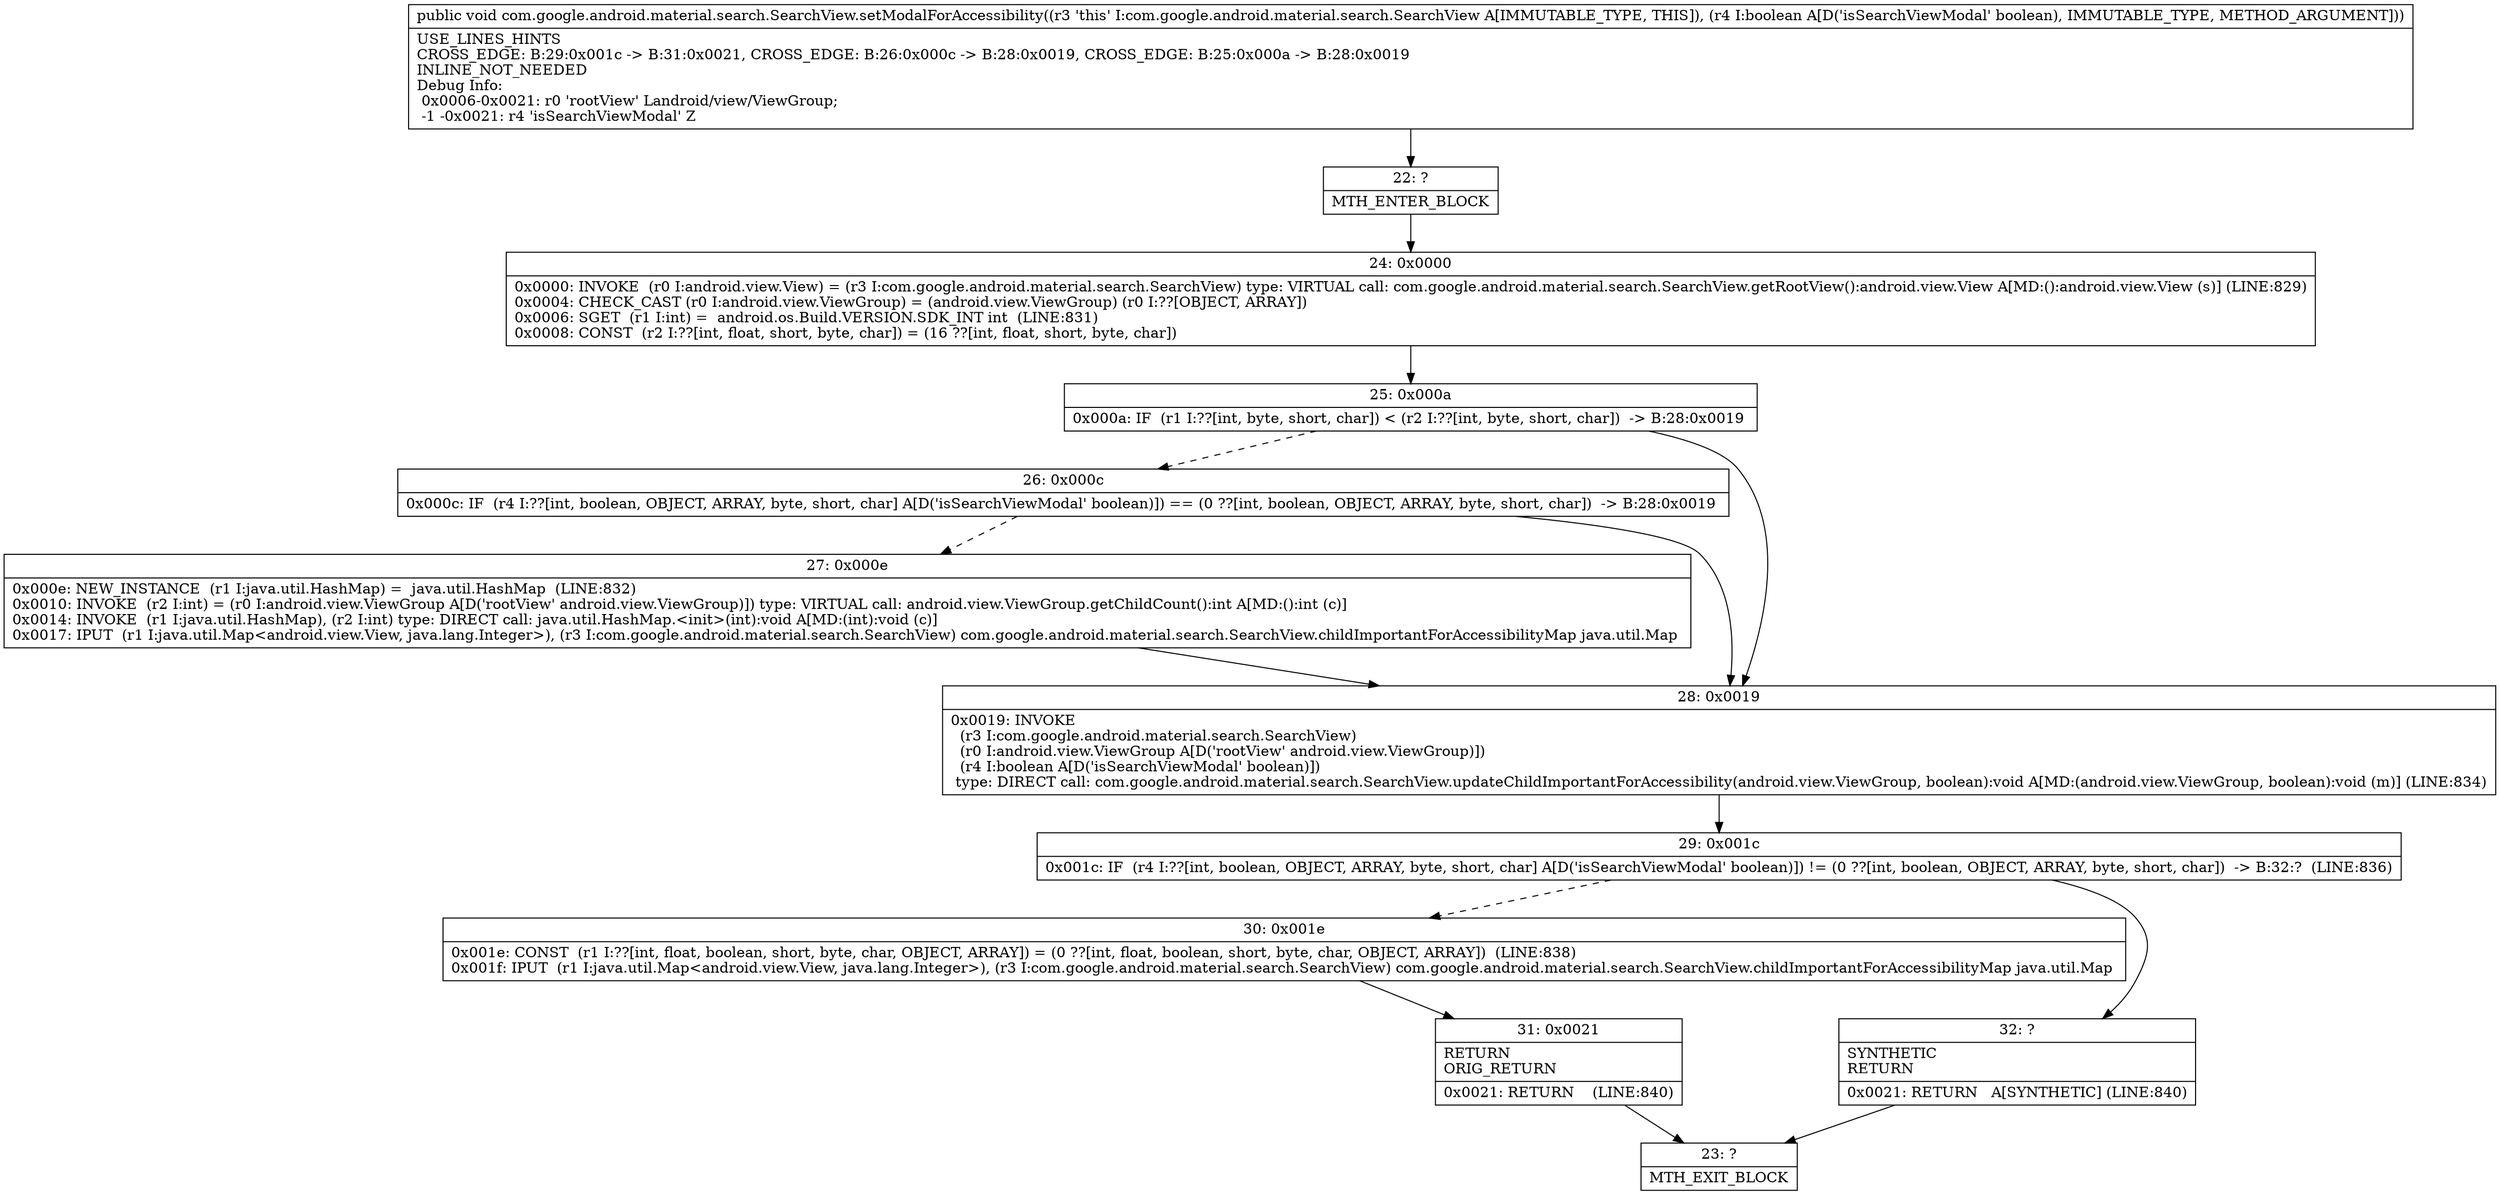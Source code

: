 digraph "CFG forcom.google.android.material.search.SearchView.setModalForAccessibility(Z)V" {
Node_22 [shape=record,label="{22\:\ ?|MTH_ENTER_BLOCK\l}"];
Node_24 [shape=record,label="{24\:\ 0x0000|0x0000: INVOKE  (r0 I:android.view.View) = (r3 I:com.google.android.material.search.SearchView) type: VIRTUAL call: com.google.android.material.search.SearchView.getRootView():android.view.View A[MD:():android.view.View (s)] (LINE:829)\l0x0004: CHECK_CAST (r0 I:android.view.ViewGroup) = (android.view.ViewGroup) (r0 I:??[OBJECT, ARRAY]) \l0x0006: SGET  (r1 I:int) =  android.os.Build.VERSION.SDK_INT int  (LINE:831)\l0x0008: CONST  (r2 I:??[int, float, short, byte, char]) = (16 ??[int, float, short, byte, char]) \l}"];
Node_25 [shape=record,label="{25\:\ 0x000a|0x000a: IF  (r1 I:??[int, byte, short, char]) \< (r2 I:??[int, byte, short, char])  \-\> B:28:0x0019 \l}"];
Node_26 [shape=record,label="{26\:\ 0x000c|0x000c: IF  (r4 I:??[int, boolean, OBJECT, ARRAY, byte, short, char] A[D('isSearchViewModal' boolean)]) == (0 ??[int, boolean, OBJECT, ARRAY, byte, short, char])  \-\> B:28:0x0019 \l}"];
Node_27 [shape=record,label="{27\:\ 0x000e|0x000e: NEW_INSTANCE  (r1 I:java.util.HashMap) =  java.util.HashMap  (LINE:832)\l0x0010: INVOKE  (r2 I:int) = (r0 I:android.view.ViewGroup A[D('rootView' android.view.ViewGroup)]) type: VIRTUAL call: android.view.ViewGroup.getChildCount():int A[MD:():int (c)]\l0x0014: INVOKE  (r1 I:java.util.HashMap), (r2 I:int) type: DIRECT call: java.util.HashMap.\<init\>(int):void A[MD:(int):void (c)]\l0x0017: IPUT  (r1 I:java.util.Map\<android.view.View, java.lang.Integer\>), (r3 I:com.google.android.material.search.SearchView) com.google.android.material.search.SearchView.childImportantForAccessibilityMap java.util.Map \l}"];
Node_28 [shape=record,label="{28\:\ 0x0019|0x0019: INVOKE  \l  (r3 I:com.google.android.material.search.SearchView)\l  (r0 I:android.view.ViewGroup A[D('rootView' android.view.ViewGroup)])\l  (r4 I:boolean A[D('isSearchViewModal' boolean)])\l type: DIRECT call: com.google.android.material.search.SearchView.updateChildImportantForAccessibility(android.view.ViewGroup, boolean):void A[MD:(android.view.ViewGroup, boolean):void (m)] (LINE:834)\l}"];
Node_29 [shape=record,label="{29\:\ 0x001c|0x001c: IF  (r4 I:??[int, boolean, OBJECT, ARRAY, byte, short, char] A[D('isSearchViewModal' boolean)]) != (0 ??[int, boolean, OBJECT, ARRAY, byte, short, char])  \-\> B:32:?  (LINE:836)\l}"];
Node_30 [shape=record,label="{30\:\ 0x001e|0x001e: CONST  (r1 I:??[int, float, boolean, short, byte, char, OBJECT, ARRAY]) = (0 ??[int, float, boolean, short, byte, char, OBJECT, ARRAY])  (LINE:838)\l0x001f: IPUT  (r1 I:java.util.Map\<android.view.View, java.lang.Integer\>), (r3 I:com.google.android.material.search.SearchView) com.google.android.material.search.SearchView.childImportantForAccessibilityMap java.util.Map \l}"];
Node_31 [shape=record,label="{31\:\ 0x0021|RETURN\lORIG_RETURN\l|0x0021: RETURN    (LINE:840)\l}"];
Node_23 [shape=record,label="{23\:\ ?|MTH_EXIT_BLOCK\l}"];
Node_32 [shape=record,label="{32\:\ ?|SYNTHETIC\lRETURN\l|0x0021: RETURN   A[SYNTHETIC] (LINE:840)\l}"];
MethodNode[shape=record,label="{public void com.google.android.material.search.SearchView.setModalForAccessibility((r3 'this' I:com.google.android.material.search.SearchView A[IMMUTABLE_TYPE, THIS]), (r4 I:boolean A[D('isSearchViewModal' boolean), IMMUTABLE_TYPE, METHOD_ARGUMENT]))  | USE_LINES_HINTS\lCROSS_EDGE: B:29:0x001c \-\> B:31:0x0021, CROSS_EDGE: B:26:0x000c \-\> B:28:0x0019, CROSS_EDGE: B:25:0x000a \-\> B:28:0x0019\lINLINE_NOT_NEEDED\lDebug Info:\l  0x0006\-0x0021: r0 'rootView' Landroid\/view\/ViewGroup;\l  \-1 \-0x0021: r4 'isSearchViewModal' Z\l}"];
MethodNode -> Node_22;Node_22 -> Node_24;
Node_24 -> Node_25;
Node_25 -> Node_26[style=dashed];
Node_25 -> Node_28;
Node_26 -> Node_27[style=dashed];
Node_26 -> Node_28;
Node_27 -> Node_28;
Node_28 -> Node_29;
Node_29 -> Node_30[style=dashed];
Node_29 -> Node_32;
Node_30 -> Node_31;
Node_31 -> Node_23;
Node_32 -> Node_23;
}


